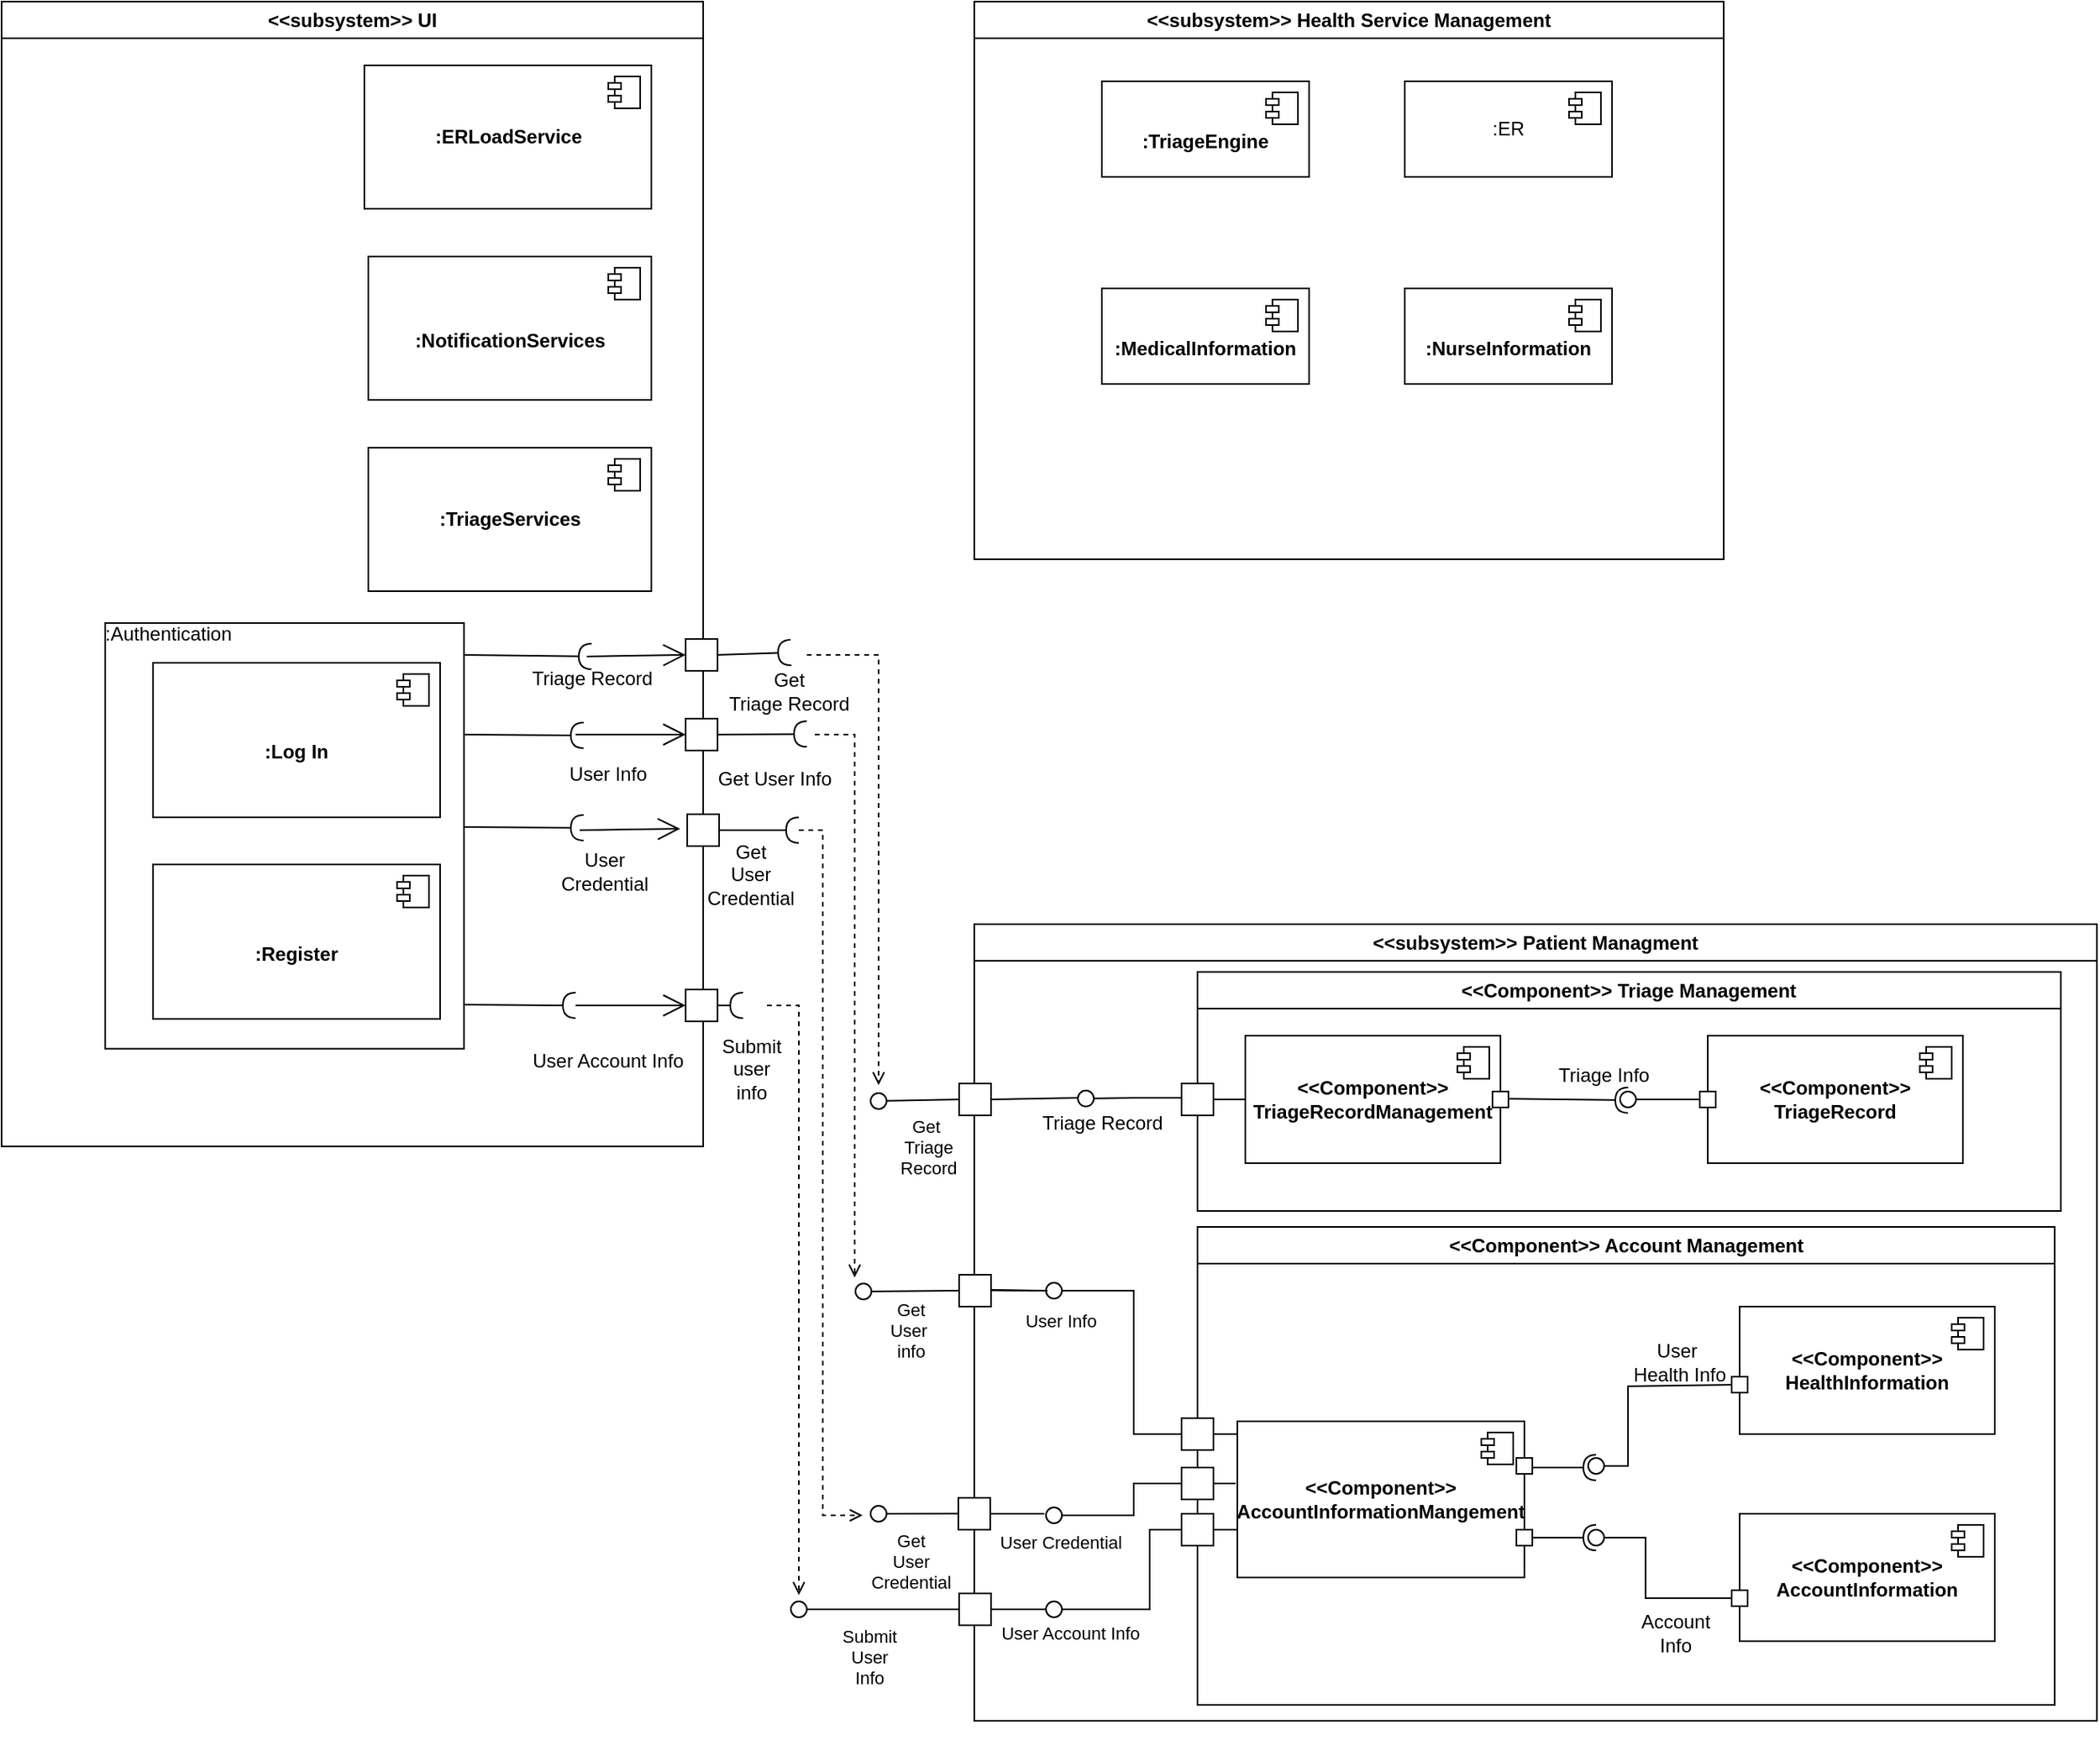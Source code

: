 <mxfile version="22.0.4" type="github">
  <diagram name="Page-1" id="Bvtf4x1M2FmmLPmgVMMP">
    <mxGraphModel dx="2458" dy="1711" grid="1" gridSize="10" guides="1" tooltips="1" connect="1" arrows="1" fold="1" page="1" pageScale="1" pageWidth="850" pageHeight="1100" math="0" shadow="0">
      <root>
        <mxCell id="0" />
        <mxCell id="1" parent="0" />
        <mxCell id="v3tMNhOT8312tWPAy4Qt-1" value="" style="endArrow=oval;html=1;rounded=0;endFill=0;endSize=10;edgeStyle=elbowEdgeStyle;exitX=-0.006;exitY=0.388;exitDx=0;exitDy=0;exitPerimeter=0;" parent="1" edge="1">
          <mxGeometry width="50" height="50" relative="1" as="geometry">
            <mxPoint x="434" y="740" as="sourcePoint" />
            <mxPoint x="320" y="760" as="targetPoint" />
            <Array as="points">
              <mxPoint x="370" y="750" />
            </Array>
          </mxGeometry>
        </mxCell>
        <mxCell id="v3tMNhOT8312tWPAy4Qt-2" value="User Credential" style="edgeLabel;html=1;align=center;verticalAlign=middle;resizable=0;points=[];" parent="v3tMNhOT8312tWPAy4Qt-1" vertex="1" connectable="0">
          <mxGeometry x="0.274" y="2" relative="1" as="geometry">
            <mxPoint x="-45" y="15" as="offset" />
          </mxGeometry>
        </mxCell>
        <mxCell id="542AWMEH_CubDqkKcl6f-2" value="&amp;lt;&amp;lt;subsystem&amp;gt;&amp;gt; UI" style="swimlane;whiteSpace=wrap;html=1;" parent="1" vertex="1">
          <mxGeometry x="-340" y="-190" width="440" height="718.5" as="geometry" />
        </mxCell>
        <mxCell id="542AWMEH_CubDqkKcl6f-46" value=":Authentication" style="verticalAlign=top;align=left;overflow=fill;fontSize=12;fontFamily=Helvetica;html=1;whiteSpace=wrap;" parent="542AWMEH_CubDqkKcl6f-2" vertex="1">
          <mxGeometry x="65" y="390" width="225" height="267.19" as="geometry" />
        </mxCell>
        <mxCell id="542AWMEH_CubDqkKcl6f-38" value="&lt;br&gt;&lt;b&gt;:NotificationServices&lt;br&gt;&lt;/b&gt;" style="html=1;dropTarget=0;whiteSpace=wrap;" parent="542AWMEH_CubDqkKcl6f-2" vertex="1">
          <mxGeometry x="230" y="160" width="177.5" height="90" as="geometry" />
        </mxCell>
        <mxCell id="542AWMEH_CubDqkKcl6f-39" value="" style="shape=module;jettyWidth=8;jettyHeight=4;" parent="542AWMEH_CubDqkKcl6f-38" vertex="1">
          <mxGeometry x="1" width="20" height="20" relative="1" as="geometry">
            <mxPoint x="-27" y="7" as="offset" />
          </mxGeometry>
        </mxCell>
        <mxCell id="542AWMEH_CubDqkKcl6f-40" value="&lt;br&gt;&lt;b&gt;:Register&lt;/b&gt;" style="html=1;dropTarget=0;whiteSpace=wrap;" parent="542AWMEH_CubDqkKcl6f-2" vertex="1">
          <mxGeometry x="95" y="541.54" width="180" height="96.92" as="geometry" />
        </mxCell>
        <mxCell id="542AWMEH_CubDqkKcl6f-41" value="" style="shape=module;jettyWidth=8;jettyHeight=4;" parent="542AWMEH_CubDqkKcl6f-40" vertex="1">
          <mxGeometry x="1" width="20" height="20" relative="1" as="geometry">
            <mxPoint x="-27" y="7" as="offset" />
          </mxGeometry>
        </mxCell>
        <mxCell id="542AWMEH_CubDqkKcl6f-44" value="&lt;br&gt;&lt;b&gt;:Log In&lt;/b&gt;" style="html=1;dropTarget=0;whiteSpace=wrap;" parent="542AWMEH_CubDqkKcl6f-2" vertex="1">
          <mxGeometry x="95" y="415" width="180" height="96.92" as="geometry" />
        </mxCell>
        <mxCell id="542AWMEH_CubDqkKcl6f-45" value="" style="shape=module;jettyWidth=8;jettyHeight=4;" parent="542AWMEH_CubDqkKcl6f-44" vertex="1">
          <mxGeometry x="1" width="20" height="20" relative="1" as="geometry">
            <mxPoint x="-27" y="7" as="offset" />
          </mxGeometry>
        </mxCell>
        <mxCell id="542AWMEH_CubDqkKcl6f-60" value="" style="ellipse;whiteSpace=wrap;html=1;align=center;aspect=fixed;fillColor=none;strokeColor=none;resizable=0;perimeter=centerPerimeter;rotatable=0;allowArrows=0;points=[];outlineConnect=1;" parent="542AWMEH_CubDqkKcl6f-2" vertex="1">
          <mxGeometry x="280" y="100" width="10" height="10" as="geometry" />
        </mxCell>
        <mxCell id="542AWMEH_CubDqkKcl6f-82" value="&lt;b&gt;:TriageServices&lt;br&gt;&lt;/b&gt;" style="html=1;dropTarget=0;whiteSpace=wrap;" parent="542AWMEH_CubDqkKcl6f-2" vertex="1">
          <mxGeometry x="230" y="280" width="177.5" height="90" as="geometry" />
        </mxCell>
        <mxCell id="542AWMEH_CubDqkKcl6f-83" value="" style="shape=module;jettyWidth=8;jettyHeight=4;" parent="542AWMEH_CubDqkKcl6f-82" vertex="1">
          <mxGeometry x="1" width="20" height="20" relative="1" as="geometry">
            <mxPoint x="-27" y="7" as="offset" />
          </mxGeometry>
        </mxCell>
        <mxCell id="542AWMEH_CubDqkKcl6f-84" value="&lt;b&gt;:ERLoadService&lt;/b&gt;" style="html=1;dropTarget=0;whiteSpace=wrap;" parent="542AWMEH_CubDqkKcl6f-2" vertex="1">
          <mxGeometry x="227.5" y="40" width="180" height="90" as="geometry" />
        </mxCell>
        <mxCell id="542AWMEH_CubDqkKcl6f-85" value="" style="shape=module;jettyWidth=8;jettyHeight=4;" parent="542AWMEH_CubDqkKcl6f-84" vertex="1">
          <mxGeometry x="1" width="20" height="20" relative="1" as="geometry">
            <mxPoint x="-27" y="7" as="offset" />
          </mxGeometry>
        </mxCell>
        <mxCell id="dVPr_QUaL5CJiFu6xjOv-3" value="User&amp;nbsp;&lt;br&gt;Credential&amp;nbsp;" style="text;html=1;strokeColor=none;fillColor=none;align=center;verticalAlign=middle;whiteSpace=wrap;rounded=0;" parent="542AWMEH_CubDqkKcl6f-2" vertex="1">
          <mxGeometry x="350" y="530" width="60" height="32" as="geometry" />
        </mxCell>
        <mxCell id="dVPr_QUaL5CJiFu6xjOv-2" value="" style="rounded=0;orthogonalLoop=1;jettySize=auto;html=1;endArrow=halfCircle;endFill=0;endSize=6;strokeWidth=1;sketch=0;fontSize=12;curved=1;exitX=1;exitY=0.25;exitDx=0;exitDy=0;" parent="542AWMEH_CubDqkKcl6f-2" edge="1">
          <mxGeometry relative="1" as="geometry">
            <mxPoint x="290" y="518" as="sourcePoint" />
            <mxPoint x="365" y="518.5" as="targetPoint" />
          </mxGeometry>
        </mxCell>
        <mxCell id="dVPr_QUaL5CJiFu6xjOv-4" value="User Account Info" style="text;html=1;align=center;verticalAlign=middle;resizable=0;points=[];autosize=1;strokeColor=none;fillColor=none;" parent="542AWMEH_CubDqkKcl6f-2" vertex="1">
          <mxGeometry x="320" y="650" width="120" height="30" as="geometry" />
        </mxCell>
        <mxCell id="dVPr_QUaL5CJiFu6xjOv-42" value="" style="endArrow=open;endFill=1;endSize=12;html=1;rounded=0;entryX=0;entryY=0.5;entryDx=0;entryDy=0;" parent="542AWMEH_CubDqkKcl6f-2" target="dVPr_QUaL5CJiFu6xjOv-47" edge="1">
          <mxGeometry width="160" relative="1" as="geometry">
            <mxPoint x="360" y="630" as="sourcePoint" />
            <mxPoint x="420" y="688" as="targetPoint" />
          </mxGeometry>
        </mxCell>
        <mxCell id="dVPr_QUaL5CJiFu6xjOv-44" value="" style="rounded=0;orthogonalLoop=1;jettySize=auto;html=1;endArrow=halfCircle;endFill=0;endSize=6;strokeWidth=1;sketch=0;fontSize=12;curved=1;exitX=1;exitY=0.5;exitDx=0;exitDy=0;exitPerimeter=0;" parent="542AWMEH_CubDqkKcl6f-2" source="dVPr_QUaL5CJiFu6xjOv-47" edge="1">
          <mxGeometry relative="1" as="geometry">
            <mxPoint x="445" y="630" as="sourcePoint" />
            <mxPoint x="465" y="630" as="targetPoint" />
          </mxGeometry>
        </mxCell>
        <mxCell id="dVPr_QUaL5CJiFu6xjOv-47" value="" style="rounded=0;whiteSpace=wrap;html=1;" parent="542AWMEH_CubDqkKcl6f-2" vertex="1">
          <mxGeometry x="429" y="620" width="20" height="20" as="geometry" />
        </mxCell>
        <mxCell id="dVPr_QUaL5CJiFu6xjOv-43" value="" style="rounded=0;orthogonalLoop=1;jettySize=auto;html=1;endArrow=halfCircle;endFill=0;endSize=6;strokeWidth=1;sketch=0;fontSize=12;curved=1;" parent="542AWMEH_CubDqkKcl6f-2" edge="1">
          <mxGeometry relative="1" as="geometry">
            <mxPoint x="290" y="629.5" as="sourcePoint" />
            <mxPoint x="360" y="630" as="targetPoint" />
          </mxGeometry>
        </mxCell>
        <mxCell id="jIfjesmcACLpfZrkG9XF-13" value="" style="ellipse;whiteSpace=wrap;html=1;align=center;aspect=fixed;fillColor=none;strokeColor=none;resizable=0;perimeter=centerPerimeter;rotatable=0;allowArrows=0;points=[];outlineConnect=1;" parent="542AWMEH_CubDqkKcl6f-2" vertex="1">
          <mxGeometry x="490" y="420" width="10" height="10" as="geometry" />
        </mxCell>
        <mxCell id="jIfjesmcACLpfZrkG9XF-9" value="" style="rounded=0;orthogonalLoop=1;jettySize=auto;html=1;endArrow=halfCircle;endFill=0;endSize=6;strokeWidth=1;sketch=0;fontSize=12;curved=1;exitX=1;exitY=0.075;exitDx=0;exitDy=0;exitPerimeter=0;entryX=0.5;entryY=0.033;entryDx=0;entryDy=0;entryPerimeter=0;" parent="542AWMEH_CubDqkKcl6f-2" edge="1" target="jIfjesmcACLpfZrkG9XF-15" source="542AWMEH_CubDqkKcl6f-46">
          <mxGeometry relative="1" as="geometry">
            <mxPoint x="295" y="406.5" as="sourcePoint" />
            <mxPoint x="370" y="407" as="targetPoint" />
          </mxGeometry>
        </mxCell>
        <mxCell id="jIfjesmcACLpfZrkG9XF-12" value="" style="rounded=0;orthogonalLoop=1;jettySize=auto;html=1;endArrow=halfCircle;endFill=0;endSize=6;strokeWidth=1;sketch=0;fontSize=12;curved=1;exitX=1;exitY=0.5;exitDx=0;exitDy=0;" parent="542AWMEH_CubDqkKcl6f-2" source="jIfjesmcACLpfZrkG9XF-11" edge="1">
          <mxGeometry relative="1" as="geometry">
            <mxPoint x="770" y="481.5" as="sourcePoint" />
            <mxPoint x="495" y="408.5" as="targetPoint" />
          </mxGeometry>
        </mxCell>
        <mxCell id="jIfjesmcACLpfZrkG9XF-10" value="" style="endArrow=open;endFill=1;endSize=12;html=1;rounded=0;entryX=0;entryY=0.5;entryDx=0;entryDy=0;exitX=0.47;exitY=0.033;exitDx=0;exitDy=0;exitPerimeter=0;" parent="542AWMEH_CubDqkKcl6f-2" target="jIfjesmcACLpfZrkG9XF-11" edge="1" source="jIfjesmcACLpfZrkG9XF-15">
          <mxGeometry width="160" relative="1" as="geometry">
            <mxPoint x="370" y="406.5" as="sourcePoint" />
            <mxPoint x="460" y="466.5" as="targetPoint" />
          </mxGeometry>
        </mxCell>
        <mxCell id="jIfjesmcACLpfZrkG9XF-15" value="Triage Record" style="text;html=1;align=center;verticalAlign=middle;resizable=0;points=[];autosize=1;strokeColor=none;fillColor=none;" parent="542AWMEH_CubDqkKcl6f-2" vertex="1">
          <mxGeometry x="320" y="410" width="100" height="30" as="geometry" />
        </mxCell>
        <mxCell id="jIfjesmcACLpfZrkG9XF-30" value="" style="rounded=0;orthogonalLoop=1;jettySize=auto;html=1;endArrow=halfCircle;endFill=0;endSize=6;strokeWidth=1;sketch=0;fontSize=12;curved=1;exitX=1;exitY=0.25;exitDx=0;exitDy=0;" parent="542AWMEH_CubDqkKcl6f-2" edge="1">
          <mxGeometry relative="1" as="geometry">
            <mxPoint x="290" y="460" as="sourcePoint" />
            <mxPoint x="365" y="460.5" as="targetPoint" />
          </mxGeometry>
        </mxCell>
        <mxCell id="jIfjesmcACLpfZrkG9XF-33" value="" style="endArrow=open;endFill=1;endSize=12;html=1;rounded=0;entryX=0;entryY=0.5;entryDx=0;entryDy=0;" parent="542AWMEH_CubDqkKcl6f-2" target="jIfjesmcACLpfZrkG9XF-29" edge="1">
          <mxGeometry width="160" relative="1" as="geometry">
            <mxPoint x="360" y="460" as="sourcePoint" />
            <mxPoint x="400" y="460" as="targetPoint" />
          </mxGeometry>
        </mxCell>
        <mxCell id="jIfjesmcACLpfZrkG9XF-34" value="User Info" style="text;html=1;align=center;verticalAlign=middle;resizable=0;points=[];autosize=1;strokeColor=none;fillColor=none;" parent="542AWMEH_CubDqkKcl6f-2" vertex="1">
          <mxGeometry x="345" y="470" width="70" height="30" as="geometry" />
        </mxCell>
        <mxCell id="dVPr_QUaL5CJiFu6xjOv-1" value="" style="endArrow=open;endFill=1;endSize=12;html=1;rounded=0;entryX=-0.221;entryY=0.455;entryDx=0;entryDy=0;entryPerimeter=0;" parent="542AWMEH_CubDqkKcl6f-2" target="dVPr_QUaL5CJiFu6xjOv-37" edge="1">
          <mxGeometry width="160" relative="1" as="geometry">
            <mxPoint x="362.5" y="520" as="sourcePoint" />
            <mxPoint x="410" y="520" as="targetPoint" />
          </mxGeometry>
        </mxCell>
        <mxCell id="jIfjesmcACLpfZrkG9XF-11" value="" style="rounded=0;whiteSpace=wrap;html=1;" parent="542AWMEH_CubDqkKcl6f-2" vertex="1">
          <mxGeometry x="429" y="400" width="20" height="20" as="geometry" />
        </mxCell>
        <mxCell id="jIfjesmcACLpfZrkG9XF-29" value="" style="rounded=0;whiteSpace=wrap;html=1;" parent="542AWMEH_CubDqkKcl6f-2" vertex="1">
          <mxGeometry x="429" y="450" width="20" height="20" as="geometry" />
        </mxCell>
        <mxCell id="542AWMEH_CubDqkKcl6f-1" value="&amp;lt;&amp;lt;subsystem&amp;gt;&amp;gt; Health Service Management" style="swimlane;whiteSpace=wrap;html=1;" parent="1" vertex="1">
          <mxGeometry x="270" y="-190" width="470" height="350" as="geometry" />
        </mxCell>
        <mxCell id="542AWMEH_CubDqkKcl6f-69" value="&lt;br&gt;&lt;b&gt;:TriageEngine&lt;br&gt;&lt;/b&gt;" style="html=1;dropTarget=0;whiteSpace=wrap;" parent="542AWMEH_CubDqkKcl6f-1" vertex="1">
          <mxGeometry x="80" y="50" width="130" height="60" as="geometry" />
        </mxCell>
        <mxCell id="542AWMEH_CubDqkKcl6f-70" value="" style="shape=module;jettyWidth=8;jettyHeight=4;" parent="542AWMEH_CubDqkKcl6f-69" vertex="1">
          <mxGeometry x="1" width="20" height="20" relative="1" as="geometry">
            <mxPoint x="-27" y="7" as="offset" />
          </mxGeometry>
        </mxCell>
        <mxCell id="542AWMEH_CubDqkKcl6f-74" value=":ER" style="html=1;dropTarget=0;whiteSpace=wrap;" parent="542AWMEH_CubDqkKcl6f-1" vertex="1">
          <mxGeometry x="270" y="50" width="130" height="60" as="geometry" />
        </mxCell>
        <mxCell id="542AWMEH_CubDqkKcl6f-75" value="" style="shape=module;jettyWidth=8;jettyHeight=4;" parent="542AWMEH_CubDqkKcl6f-74" vertex="1">
          <mxGeometry x="1" width="20" height="20" relative="1" as="geometry">
            <mxPoint x="-27" y="7" as="offset" />
          </mxGeometry>
        </mxCell>
        <mxCell id="542AWMEH_CubDqkKcl6f-76" value="&lt;br&gt;&lt;b&gt;:NurseInformation&lt;/b&gt;" style="html=1;dropTarget=0;whiteSpace=wrap;" parent="542AWMEH_CubDqkKcl6f-1" vertex="1">
          <mxGeometry x="270" y="180" width="130" height="60" as="geometry" />
        </mxCell>
        <mxCell id="542AWMEH_CubDqkKcl6f-77" value="" style="shape=module;jettyWidth=8;jettyHeight=4;" parent="542AWMEH_CubDqkKcl6f-76" vertex="1">
          <mxGeometry x="1" width="20" height="20" relative="1" as="geometry">
            <mxPoint x="-27" y="7" as="offset" />
          </mxGeometry>
        </mxCell>
        <mxCell id="542AWMEH_CubDqkKcl6f-80" value="&lt;br&gt;&lt;b&gt;:MedicalInformation&lt;/b&gt;" style="html=1;dropTarget=0;whiteSpace=wrap;" parent="542AWMEH_CubDqkKcl6f-1" vertex="1">
          <mxGeometry x="80" y="180" width="130" height="60" as="geometry" />
        </mxCell>
        <mxCell id="542AWMEH_CubDqkKcl6f-81" value="" style="shape=module;jettyWidth=8;jettyHeight=4;" parent="542AWMEH_CubDqkKcl6f-80" vertex="1">
          <mxGeometry x="1" width="20" height="20" relative="1" as="geometry">
            <mxPoint x="-27" y="7" as="offset" />
          </mxGeometry>
        </mxCell>
        <mxCell id="542AWMEH_CubDqkKcl6f-7" value="" style="ellipse;whiteSpace=wrap;html=1;align=center;aspect=fixed;fillColor=none;strokeColor=none;resizable=0;perimeter=centerPerimeter;rotatable=0;allowArrows=0;points=[];outlineConnect=1;" parent="1" vertex="1">
          <mxGeometry x="130" y="110" width="10" height="10" as="geometry" />
        </mxCell>
        <mxCell id="542AWMEH_CubDqkKcl6f-53" value="" style="ellipse;whiteSpace=wrap;html=1;align=center;aspect=fixed;fillColor=none;strokeColor=none;resizable=0;perimeter=centerPerimeter;rotatable=0;allowArrows=0;points=[];outlineConnect=1;" parent="1" vertex="1">
          <mxGeometry x="130" y="-40" width="10" height="10" as="geometry" />
        </mxCell>
        <mxCell id="542AWMEH_CubDqkKcl6f-57" value="" style="ellipse;whiteSpace=wrap;html=1;align=center;aspect=fixed;fillColor=none;strokeColor=none;resizable=0;perimeter=centerPerimeter;rotatable=0;allowArrows=0;points=[];outlineConnect=1;" parent="1" vertex="1">
          <mxGeometry x="-100" y="285" width="10" height="10" as="geometry" />
        </mxCell>
        <mxCell id="dVPr_QUaL5CJiFu6xjOv-5" value="&amp;lt;&amp;lt;subsystem&amp;gt;&amp;gt; Patient Managment" style="swimlane;whiteSpace=wrap;html=1;" parent="1" vertex="1">
          <mxGeometry x="270" y="389" width="704.08" height="500" as="geometry" />
        </mxCell>
        <mxCell id="dVPr_QUaL5CJiFu6xjOv-30" value="" style="endArrow=none;html=1;rounded=0;exitX=1;exitY=0.5;exitDx=0;exitDy=0;" parent="dVPr_QUaL5CJiFu6xjOv-5" edge="1">
          <mxGeometry width="50" height="50" relative="1" as="geometry">
            <mxPoint x="5.5" y="430" as="sourcePoint" />
            <mxPoint x="45" y="430" as="targetPoint" />
          </mxGeometry>
        </mxCell>
        <mxCell id="v3tMNhOT8312tWPAy4Qt-32" value="" style="endArrow=none;html=1;rounded=0;" parent="dVPr_QUaL5CJiFu6xjOv-5" edge="1">
          <mxGeometry width="50" height="50" relative="1" as="geometry">
            <mxPoint x="6.5" y="229.75" as="sourcePoint" />
            <mxPoint x="46" y="230" as="targetPoint" />
          </mxGeometry>
        </mxCell>
        <mxCell id="jIfjesmcACLpfZrkG9XF-35" value="" style="endArrow=none;html=1;rounded=0;" parent="dVPr_QUaL5CJiFu6xjOv-5" edge="1">
          <mxGeometry width="50" height="50" relative="1" as="geometry">
            <mxPoint x="9.5" y="229.5" as="sourcePoint" />
            <mxPoint x="39" y="230" as="targetPoint" />
          </mxGeometry>
        </mxCell>
        <mxCell id="dVPr_QUaL5CJiFu6xjOv-6" value="" style="endArrow=none;html=1;rounded=0;exitX=1;exitY=0.5;exitDx=0;exitDy=0;" parent="dVPr_QUaL5CJiFu6xjOv-5" source="dVPr_QUaL5CJiFu6xjOv-21" edge="1">
          <mxGeometry width="50" height="50" relative="1" as="geometry">
            <mxPoint x="14" y="369.5" as="sourcePoint" />
            <mxPoint x="44" y="370" as="targetPoint" />
          </mxGeometry>
        </mxCell>
        <mxCell id="dVPr_QUaL5CJiFu6xjOv-17" value="" style="ellipse;whiteSpace=wrap;html=1;align=center;aspect=fixed;fillColor=none;strokeColor=none;resizable=0;perimeter=centerPerimeter;rotatable=0;allowArrows=0;points=[];outlineConnect=1;" parent="dVPr_QUaL5CJiFu6xjOv-5" vertex="1">
          <mxGeometry x="-69.5" y="420" width="10" height="10" as="geometry" />
        </mxCell>
        <mxCell id="dVPr_QUaL5CJiFu6xjOv-18" value="" style="ellipse;whiteSpace=wrap;html=1;align=center;aspect=fixed;fillColor=none;strokeColor=none;resizable=0;perimeter=centerPerimeter;rotatable=0;allowArrows=0;points=[];outlineConnect=1;" parent="dVPr_QUaL5CJiFu6xjOv-5" vertex="1">
          <mxGeometry x="-69.5" y="400" width="10" height="10" as="geometry" />
        </mxCell>
        <mxCell id="dVPr_QUaL5CJiFu6xjOv-19" value="" style="endArrow=oval;html=1;rounded=0;endFill=0;endSize=10;" parent="dVPr_QUaL5CJiFu6xjOv-5" edge="1">
          <mxGeometry width="50" height="50" relative="1" as="geometry">
            <mxPoint y="369.84" as="sourcePoint" />
            <mxPoint x="-60" y="370" as="targetPoint" />
          </mxGeometry>
        </mxCell>
        <mxCell id="dVPr_QUaL5CJiFu6xjOv-20" value="Get &lt;br&gt;User&lt;br&gt;Credential" style="edgeLabel;html=1;align=center;verticalAlign=middle;resizable=0;points=[];" parent="dVPr_QUaL5CJiFu6xjOv-19" vertex="1" connectable="0">
          <mxGeometry x="0.076" relative="1" as="geometry">
            <mxPoint x="-8" y="30" as="offset" />
          </mxGeometry>
        </mxCell>
        <mxCell id="dVPr_QUaL5CJiFu6xjOv-21" value="" style="rounded=0;whiteSpace=wrap;html=1;" parent="dVPr_QUaL5CJiFu6xjOv-5" vertex="1">
          <mxGeometry x="-10" y="360" width="20" height="20" as="geometry" />
        </mxCell>
        <mxCell id="dVPr_QUaL5CJiFu6xjOv-27" value="" style="rounded=0;whiteSpace=wrap;html=1;" parent="dVPr_QUaL5CJiFu6xjOv-5" vertex="1">
          <mxGeometry x="-9.5" y="420" width="20" height="20" as="geometry" />
        </mxCell>
        <mxCell id="dVPr_QUaL5CJiFu6xjOv-28" value="" style="endArrow=oval;html=1;rounded=0;endFill=0;endSize=10;edgeStyle=elbowEdgeStyle;exitX=0;exitY=0.875;exitDx=0;exitDy=0;exitPerimeter=0;" parent="dVPr_QUaL5CJiFu6xjOv-5" edge="1">
          <mxGeometry width="50" height="50" relative="1" as="geometry">
            <mxPoint x="185" y="380" as="sourcePoint" />
            <mxPoint x="50" y="430" as="targetPoint" />
            <Array as="points">
              <mxPoint x="110" y="400" />
            </Array>
          </mxGeometry>
        </mxCell>
        <mxCell id="dVPr_QUaL5CJiFu6xjOv-29" value="User Account Info" style="edgeLabel;html=1;align=center;verticalAlign=middle;resizable=0;points=[];" parent="dVPr_QUaL5CJiFu6xjOv-28" vertex="1" connectable="0">
          <mxGeometry x="0.274" y="2" relative="1" as="geometry">
            <mxPoint x="-52" y="22" as="offset" />
          </mxGeometry>
        </mxCell>
        <mxCell id="dVPr_QUaL5CJiFu6xjOv-31" value="" style="endArrow=oval;html=1;rounded=0;endFill=0;endSize=10;exitX=0;exitY=0.5;exitDx=0;exitDy=0;" parent="dVPr_QUaL5CJiFu6xjOv-5" source="dVPr_QUaL5CJiFu6xjOv-27" edge="1">
          <mxGeometry width="50" height="50" relative="1" as="geometry">
            <mxPoint x="-59.5" y="430" as="sourcePoint" />
            <mxPoint x="-110" y="430" as="targetPoint" />
          </mxGeometry>
        </mxCell>
        <mxCell id="dVPr_QUaL5CJiFu6xjOv-32" value="Submit&lt;br&gt;User&lt;br&gt;Info" style="edgeLabel;html=1;align=center;verticalAlign=middle;resizable=0;points=[];" parent="dVPr_QUaL5CJiFu6xjOv-31" vertex="1" connectable="0">
          <mxGeometry x="0.076" relative="1" as="geometry">
            <mxPoint x="-3" y="30" as="offset" />
          </mxGeometry>
        </mxCell>
        <mxCell id="jIfjesmcACLpfZrkG9XF-17" value="" style="endArrow=none;html=1;rounded=0;exitX=1;exitY=0.5;exitDx=0;exitDy=0;entryX=0;entryY=0.5;entryDx=0;entryDy=0;" parent="dVPr_QUaL5CJiFu6xjOv-5" source="L1gxfAPQfVU7WQuBnc3x-1" target="FovIBO4_GI0JwuMor_W--2" edge="1">
          <mxGeometry width="50" height="50" relative="1" as="geometry">
            <mxPoint x="40" y="99.5" as="sourcePoint" />
            <mxPoint x="80" y="100" as="targetPoint" />
          </mxGeometry>
        </mxCell>
        <mxCell id="jIfjesmcACLpfZrkG9XF-21" value="" style="rounded=0;whiteSpace=wrap;html=1;" parent="dVPr_QUaL5CJiFu6xjOv-5" vertex="1">
          <mxGeometry x="-9.5" y="100" width="20" height="20" as="geometry" />
        </mxCell>
        <mxCell id="jIfjesmcACLpfZrkG9XF-36" value="" style="endArrow=oval;html=1;rounded=0;endFill=0;endSize=10;" parent="dVPr_QUaL5CJiFu6xjOv-5" edge="1">
          <mxGeometry width="50" height="50" relative="1" as="geometry">
            <mxPoint x="0.5" y="229.84" as="sourcePoint" />
            <mxPoint x="-69.5" y="230.5" as="targetPoint" />
          </mxGeometry>
        </mxCell>
        <mxCell id="jIfjesmcACLpfZrkG9XF-37" value="Get&lt;br&gt;User&amp;nbsp;&lt;br&gt;info" style="edgeLabel;html=1;align=center;verticalAlign=middle;resizable=0;points=[];" parent="jIfjesmcACLpfZrkG9XF-36" vertex="1" connectable="0">
          <mxGeometry x="0.076" relative="1" as="geometry">
            <mxPoint x="-3" y="25" as="offset" />
          </mxGeometry>
        </mxCell>
        <mxCell id="jIfjesmcACLpfZrkG9XF-38" value="" style="rounded=0;whiteSpace=wrap;html=1;" parent="dVPr_QUaL5CJiFu6xjOv-5" vertex="1">
          <mxGeometry x="-9.5" y="220" width="20" height="20" as="geometry" />
        </mxCell>
        <mxCell id="jIfjesmcACLpfZrkG9XF-39" value="" style="endArrow=oval;html=1;rounded=0;endFill=0;endSize=10;edgeStyle=elbowEdgeStyle;exitX=0;exitY=0.25;exitDx=0;exitDy=0;" parent="dVPr_QUaL5CJiFu6xjOv-5" edge="1">
          <mxGeometry width="50" height="50" relative="1" as="geometry">
            <mxPoint x="175" y="320" as="sourcePoint" />
            <mxPoint x="50" y="230" as="targetPoint" />
            <Array as="points">
              <mxPoint x="100" y="320" />
            </Array>
          </mxGeometry>
        </mxCell>
        <mxCell id="jIfjesmcACLpfZrkG9XF-40" value="User Info" style="edgeLabel;html=1;align=center;verticalAlign=middle;resizable=0;points=[];" parent="jIfjesmcACLpfZrkG9XF-39" vertex="1" connectable="0">
          <mxGeometry x="0.274" y="2" relative="1" as="geometry">
            <mxPoint x="-44" y="-9" as="offset" />
          </mxGeometry>
        </mxCell>
        <mxCell id="FovIBO4_GI0JwuMor_W--4" value="&amp;lt;&amp;lt;Component&amp;gt;&amp;gt;&amp;nbsp;Triage Management" style="swimlane;whiteSpace=wrap;html=1;" parent="dVPr_QUaL5CJiFu6xjOv-5" vertex="1">
          <mxGeometry x="140" y="30" width="541.43" height="150" as="geometry">
            <mxRectangle x="140" y="30" width="150" height="40" as="alternateBounds" />
          </mxGeometry>
        </mxCell>
        <mxCell id="FovIBO4_GI0JwuMor_W--30" value="" style="rounded=0;orthogonalLoop=1;jettySize=auto;html=1;endArrow=halfCircle;endFill=0;endSize=6;strokeWidth=1;sketch=0;exitX=1;exitY=0.5;exitDx=0;exitDy=0;" parent="FovIBO4_GI0JwuMor_W--4" edge="1">
          <mxGeometry relative="1" as="geometry">
            <mxPoint x="190" y="79.5" as="sourcePoint" />
            <mxPoint x="270" y="80.5" as="targetPoint" />
          </mxGeometry>
        </mxCell>
        <mxCell id="FovIBO4_GI0JwuMor_W--31" value="" style="rounded=0;orthogonalLoop=1;jettySize=auto;html=1;endArrow=oval;endFill=0;sketch=0;sourcePerimeterSpacing=0;targetPerimeterSpacing=0;endSize=10;exitX=0;exitY=0.5;exitDx=0;exitDy=0;entryX=0.75;entryY=1;entryDx=0;entryDy=0;" parent="FovIBO4_GI0JwuMor_W--4" source="dVPr_QUaL5CJiFu6xjOv-11" target="FovIBO4_GI0JwuMor_W--33" edge="1">
          <mxGeometry relative="1" as="geometry">
            <mxPoint x="300" y="91" as="sourcePoint" />
            <mxPoint x="270" y="81" as="targetPoint" />
          </mxGeometry>
        </mxCell>
        <mxCell id="FovIBO4_GI0JwuMor_W--2" value="&lt;b&gt;&amp;lt;&amp;lt;Component&amp;gt;&amp;gt;&lt;br&gt;&lt;/b&gt;&lt;b&gt;TriageRecordManagement&lt;/b&gt;" style="html=1;dropTarget=0;whiteSpace=wrap;" parent="FovIBO4_GI0JwuMor_W--4" vertex="1">
          <mxGeometry x="30" y="40" width="160" height="80" as="geometry" />
        </mxCell>
        <mxCell id="FovIBO4_GI0JwuMor_W--3" value="" style="shape=module;jettyWidth=8;jettyHeight=4;" parent="FovIBO4_GI0JwuMor_W--2" vertex="1">
          <mxGeometry x="1" width="20" height="20" relative="1" as="geometry">
            <mxPoint x="-27" y="7" as="offset" />
          </mxGeometry>
        </mxCell>
        <mxCell id="dVPr_QUaL5CJiFu6xjOv-11" value="&lt;b&gt;&amp;lt;&amp;lt;Component&amp;gt;&amp;gt;&lt;br&gt;&lt;/b&gt;&lt;b&gt;TriageRecord&lt;/b&gt;" style="html=1;dropTarget=0;whiteSpace=wrap;" parent="FovIBO4_GI0JwuMor_W--4" vertex="1">
          <mxGeometry x="320" y="40" width="160" height="80" as="geometry" />
        </mxCell>
        <mxCell id="dVPr_QUaL5CJiFu6xjOv-12" value="" style="shape=module;jettyWidth=8;jettyHeight=4;" parent="dVPr_QUaL5CJiFu6xjOv-11" vertex="1">
          <mxGeometry x="1" width="20" height="20" relative="1" as="geometry">
            <mxPoint x="-27" y="7" as="offset" />
          </mxGeometry>
        </mxCell>
        <mxCell id="FovIBO4_GI0JwuMor_W--33" value="Triage Info" style="text;html=1;strokeColor=none;fillColor=none;align=center;verticalAlign=middle;whiteSpace=wrap;rounded=0;" parent="FovIBO4_GI0JwuMor_W--4" vertex="1">
          <mxGeometry x="225" y="50" width="60" height="30" as="geometry" />
        </mxCell>
        <mxCell id="v3tMNhOT8312tWPAy4Qt-21" value="" style="rounded=0;whiteSpace=wrap;html=1;" parent="FovIBO4_GI0JwuMor_W--4" vertex="1">
          <mxGeometry x="315" y="75" width="10" height="10" as="geometry" />
        </mxCell>
        <mxCell id="v3tMNhOT8312tWPAy4Qt-30" value="" style="rounded=0;whiteSpace=wrap;html=1;" parent="FovIBO4_GI0JwuMor_W--4" vertex="1">
          <mxGeometry x="185" y="75" width="10" height="10" as="geometry" />
        </mxCell>
        <mxCell id="FovIBO4_GI0JwuMor_W--7" value="&amp;lt;&amp;lt;Component&amp;gt;&amp;gt; Account Management" style="swimlane;whiteSpace=wrap;html=1;" parent="dVPr_QUaL5CJiFu6xjOv-5" vertex="1">
          <mxGeometry x="140" y="190" width="537.59" height="300" as="geometry" />
        </mxCell>
        <mxCell id="dVPr_QUaL5CJiFu6xjOv-7" value="&lt;b&gt;&amp;lt;&amp;lt;Component&amp;gt;&amp;gt;&lt;br&gt;HealthInformation&lt;/b&gt;" style="html=1;dropTarget=0;whiteSpace=wrap;" parent="FovIBO4_GI0JwuMor_W--7" vertex="1">
          <mxGeometry x="340" y="50" width="160" height="80" as="geometry" />
        </mxCell>
        <mxCell id="dVPr_QUaL5CJiFu6xjOv-8" value="" style="shape=module;jettyWidth=8;jettyHeight=4;" parent="dVPr_QUaL5CJiFu6xjOv-7" vertex="1">
          <mxGeometry x="1" width="20" height="20" relative="1" as="geometry">
            <mxPoint x="-27" y="7" as="offset" />
          </mxGeometry>
        </mxCell>
        <mxCell id="FovIBO4_GI0JwuMor_W--10" value="&lt;b&gt;&amp;lt;&amp;lt;Component&amp;gt;&amp;gt;&lt;br&gt;AccountInformationMangement&lt;/b&gt;" style="html=1;dropTarget=0;whiteSpace=wrap;" parent="FovIBO4_GI0JwuMor_W--7" vertex="1">
          <mxGeometry x="25" y="122" width="180" height="98" as="geometry" />
        </mxCell>
        <mxCell id="FovIBO4_GI0JwuMor_W--11" value="" style="shape=module;jettyWidth=8;jettyHeight=4;" parent="FovIBO4_GI0JwuMor_W--10" vertex="1">
          <mxGeometry x="1" width="20" height="20" relative="1" as="geometry">
            <mxPoint x="-27" y="7" as="offset" />
          </mxGeometry>
        </mxCell>
        <mxCell id="FovIBO4_GI0JwuMor_W--20" value="" style="ellipse;whiteSpace=wrap;html=1;align=center;aspect=fixed;fillColor=none;strokeColor=none;resizable=0;perimeter=centerPerimeter;rotatable=0;allowArrows=0;points=[];outlineConnect=1;" parent="FovIBO4_GI0JwuMor_W--7" vertex="1">
          <mxGeometry x="240" y="180" width="10" height="10" as="geometry" />
        </mxCell>
        <mxCell id="FovIBO4_GI0JwuMor_W--21" value="Account Info" style="text;html=1;strokeColor=none;fillColor=none;align=center;verticalAlign=middle;whiteSpace=wrap;rounded=0;" parent="FovIBO4_GI0JwuMor_W--7" vertex="1">
          <mxGeometry x="270" y="240" width="60" height="30" as="geometry" />
        </mxCell>
        <mxCell id="dVPr_QUaL5CJiFu6xjOv-9" value="&lt;b&gt;&amp;lt;&amp;lt;Component&amp;gt;&amp;gt;&lt;br&gt;AccountInformation&lt;/b&gt;" style="html=1;dropTarget=0;whiteSpace=wrap;" parent="FovIBO4_GI0JwuMor_W--7" vertex="1">
          <mxGeometry x="340" y="180" width="160" height="80" as="geometry" />
        </mxCell>
        <mxCell id="dVPr_QUaL5CJiFu6xjOv-10" value="" style="shape=module;jettyWidth=8;jettyHeight=4;" parent="dVPr_QUaL5CJiFu6xjOv-9" vertex="1">
          <mxGeometry x="1" width="20" height="20" relative="1" as="geometry">
            <mxPoint x="-27" y="7" as="offset" />
          </mxGeometry>
        </mxCell>
        <mxCell id="FovIBO4_GI0JwuMor_W--27" value="" style="rounded=0;orthogonalLoop=1;jettySize=auto;html=1;endArrow=oval;endFill=0;sketch=0;sourcePerimeterSpacing=0;targetPerimeterSpacing=0;endSize=10;exitX=-0.006;exitY=0.613;exitDx=0;exitDy=0;exitPerimeter=0;" parent="FovIBO4_GI0JwuMor_W--7" source="dVPr_QUaL5CJiFu6xjOv-7" edge="1">
          <mxGeometry relative="1" as="geometry">
            <mxPoint x="290" y="100" as="sourcePoint" />
            <mxPoint x="250" y="150" as="targetPoint" />
            <Array as="points">
              <mxPoint x="270" y="100" />
              <mxPoint x="270" y="150" />
            </Array>
          </mxGeometry>
        </mxCell>
        <mxCell id="FovIBO4_GI0JwuMor_W--29" value="User&amp;nbsp;&lt;br&gt;Health Info" style="text;html=1;strokeColor=none;fillColor=none;align=center;verticalAlign=middle;whiteSpace=wrap;rounded=0;" parent="FovIBO4_GI0JwuMor_W--7" vertex="1">
          <mxGeometry x="270" y="70" width="65" height="30" as="geometry" />
        </mxCell>
        <mxCell id="L1gxfAPQfVU7WQuBnc3x-5" value="" style="rounded=0;whiteSpace=wrap;html=1;" parent="FovIBO4_GI0JwuMor_W--7" vertex="1">
          <mxGeometry x="-10" y="180" width="20" height="20" as="geometry" />
        </mxCell>
        <mxCell id="v3tMNhOT8312tWPAy4Qt-4" value="" style="rounded=0;whiteSpace=wrap;html=1;" parent="FovIBO4_GI0JwuMor_W--7" vertex="1">
          <mxGeometry x="200" y="190" width="10" height="10" as="geometry" />
        </mxCell>
        <mxCell id="v3tMNhOT8312tWPAy4Qt-18" value="" style="rounded=0;whiteSpace=wrap;html=1;" parent="FovIBO4_GI0JwuMor_W--7" vertex="1">
          <mxGeometry x="335" y="228" width="10" height="10" as="geometry" />
        </mxCell>
        <mxCell id="v3tMNhOT8312tWPAy4Qt-19" value="" style="rounded=0;whiteSpace=wrap;html=1;" parent="FovIBO4_GI0JwuMor_W--7" vertex="1">
          <mxGeometry x="200" y="145" width="10" height="10" as="geometry" />
        </mxCell>
        <mxCell id="v3tMNhOT8312tWPAy4Qt-20" value="" style="rounded=0;whiteSpace=wrap;html=1;" parent="FovIBO4_GI0JwuMor_W--7" vertex="1">
          <mxGeometry x="335" y="94" width="10" height="10" as="geometry" />
        </mxCell>
        <mxCell id="FovIBO4_GI0JwuMor_W--19" value="" style="rounded=0;orthogonalLoop=1;jettySize=auto;html=1;endArrow=oval;endFill=0;sketch=0;sourcePerimeterSpacing=0;targetPerimeterSpacing=0;endSize=10;edgeStyle=orthogonalEdgeStyle;" parent="dVPr_QUaL5CJiFu6xjOv-5" source="v3tMNhOT8312tWPAy4Qt-18" edge="1">
          <mxGeometry relative="1" as="geometry">
            <mxPoint x="470" y="423" as="sourcePoint" />
            <mxPoint x="390" y="385" as="targetPoint" />
            <Array as="points">
              <mxPoint x="421" y="423" />
              <mxPoint x="421" y="385" />
            </Array>
          </mxGeometry>
        </mxCell>
        <mxCell id="L1gxfAPQfVU7WQuBnc3x-2" value="" style="endArrow=none;html=1;rounded=0;exitX=1;exitY=0.5;exitDx=0;exitDy=0;entryX=0.35;entryY=-0.033;entryDx=0;entryDy=0;entryPerimeter=0;" parent="dVPr_QUaL5CJiFu6xjOv-5" source="jIfjesmcACLpfZrkG9XF-21" target="L1gxfAPQfVU7WQuBnc3x-14" edge="1">
          <mxGeometry width="50" height="50" relative="1" as="geometry">
            <mxPoint x="281" y="500" as="sourcePoint" />
            <mxPoint x="70" y="110" as="targetPoint" />
          </mxGeometry>
        </mxCell>
        <mxCell id="L1gxfAPQfVU7WQuBnc3x-1" value="" style="rounded=0;whiteSpace=wrap;html=1;" parent="dVPr_QUaL5CJiFu6xjOv-5" vertex="1">
          <mxGeometry x="130" y="100" width="20" height="20" as="geometry" />
        </mxCell>
        <mxCell id="L1gxfAPQfVU7WQuBnc3x-3" value="" style="rounded=0;whiteSpace=wrap;html=1;" parent="dVPr_QUaL5CJiFu6xjOv-5" vertex="1">
          <mxGeometry x="130" y="310" width="20" height="20" as="geometry" />
        </mxCell>
        <mxCell id="L1gxfAPQfVU7WQuBnc3x-15" value="" style="endArrow=oval;html=1;rounded=0;endFill=0;endSize=10;edgeStyle=elbowEdgeStyle;" parent="dVPr_QUaL5CJiFu6xjOv-5" edge="1">
          <mxGeometry width="50" height="50" relative="1" as="geometry">
            <mxPoint x="130" y="109" as="sourcePoint" />
            <mxPoint x="70" y="109.41" as="targetPoint" />
            <Array as="points" />
          </mxGeometry>
        </mxCell>
        <mxCell id="L1gxfAPQfVU7WQuBnc3x-14" value="Triage Record" style="text;html=1;align=center;verticalAlign=middle;resizable=0;points=[];autosize=1;strokeColor=none;fillColor=none;" parent="dVPr_QUaL5CJiFu6xjOv-5" vertex="1">
          <mxGeometry x="30" y="110" width="100" height="30" as="geometry" />
        </mxCell>
        <mxCell id="dVPr_QUaL5CJiFu6xjOv-36" value="" style="ellipse;whiteSpace=wrap;html=1;align=center;aspect=fixed;fillColor=none;strokeColor=none;resizable=0;perimeter=centerPerimeter;rotatable=0;allowArrows=0;points=[];outlineConnect=1;" parent="1" vertex="1">
          <mxGeometry x="470" y="370" width="10" height="10" as="geometry" />
        </mxCell>
        <mxCell id="dVPr_QUaL5CJiFu6xjOv-37" value="" style="rounded=0;whiteSpace=wrap;html=1;" parent="1" vertex="1">
          <mxGeometry x="90" y="320" width="20" height="20" as="geometry" />
        </mxCell>
        <mxCell id="dVPr_QUaL5CJiFu6xjOv-38" value="" style="rounded=0;orthogonalLoop=1;jettySize=auto;html=1;endArrow=halfCircle;endFill=0;endSize=6;strokeWidth=1;sketch=0;fontSize=12;curved=1;exitX=1;exitY=0.5;exitDx=0;exitDy=0;" parent="1" source="dVPr_QUaL5CJiFu6xjOv-37" target="dVPr_QUaL5CJiFu6xjOv-39" edge="1">
          <mxGeometry relative="1" as="geometry">
            <mxPoint x="435" y="403" as="sourcePoint" />
          </mxGeometry>
        </mxCell>
        <mxCell id="dVPr_QUaL5CJiFu6xjOv-39" value="" style="ellipse;whiteSpace=wrap;html=1;align=center;aspect=fixed;fillColor=none;strokeColor=none;resizable=0;perimeter=centerPerimeter;rotatable=0;allowArrows=0;points=[];outlineConnect=1;" parent="1" vertex="1">
          <mxGeometry x="155" y="325" width="10" height="10" as="geometry" />
        </mxCell>
        <mxCell id="dVPr_QUaL5CJiFu6xjOv-40" value="Get&lt;br&gt;User&lt;br&gt;Credential" style="text;html=1;strokeColor=none;fillColor=none;align=center;verticalAlign=middle;whiteSpace=wrap;rounded=0;" parent="1" vertex="1">
          <mxGeometry x="100" y="343" width="60" height="30" as="geometry" />
        </mxCell>
        <mxCell id="dVPr_QUaL5CJiFu6xjOv-41" value="" style="endArrow=open;html=1;rounded=0;dashed=1;endFill=0;exitX=0.893;exitY=0.245;exitDx=0;exitDy=0;exitPerimeter=0;" parent="1" source="dVPr_QUaL5CJiFu6xjOv-39" edge="1">
          <mxGeometry width="50" height="50" relative="1" as="geometry">
            <mxPoint x="160.0" y="295" as="sourcePoint" />
            <mxPoint x="200" y="760" as="targetPoint" />
            <Array as="points">
              <mxPoint x="175" y="330" />
              <mxPoint x="175" y="760" />
            </Array>
          </mxGeometry>
        </mxCell>
        <mxCell id="dVPr_QUaL5CJiFu6xjOv-45" value="" style="endArrow=open;html=1;rounded=0;dashed=1;endFill=0;" parent="1" edge="1">
          <mxGeometry width="50" height="50" relative="1" as="geometry">
            <mxPoint x="140" y="440" as="sourcePoint" />
            <mxPoint x="160" y="810" as="targetPoint" />
            <Array as="points">
              <mxPoint x="160" y="440" />
            </Array>
          </mxGeometry>
        </mxCell>
        <mxCell id="dVPr_QUaL5CJiFu6xjOv-51" value="" style="ellipse;whiteSpace=wrap;html=1;align=center;aspect=fixed;fillColor=none;strokeColor=none;resizable=0;perimeter=centerPerimeter;rotatable=0;allowArrows=0;points=[];outlineConnect=1;" parent="1" vertex="1">
          <mxGeometry x="500" y="560" width="10" height="10" as="geometry" />
        </mxCell>
        <mxCell id="jIfjesmcACLpfZrkG9XF-18" value="" style="ellipse;whiteSpace=wrap;html=1;align=center;aspect=fixed;fillColor=none;strokeColor=none;resizable=0;perimeter=centerPerimeter;rotatable=0;allowArrows=0;points=[];outlineConnect=1;" parent="1" vertex="1">
          <mxGeometry x="205.5" y="730" width="10" height="10" as="geometry" />
        </mxCell>
        <mxCell id="jIfjesmcACLpfZrkG9XF-24" value="" style="endArrow=open;html=1;rounded=0;dashed=1;endFill=0;" parent="1" edge="1">
          <mxGeometry width="50" height="50" relative="1" as="geometry">
            <mxPoint x="165" y="220" as="sourcePoint" />
            <mxPoint x="210" y="490" as="targetPoint" />
            <Array as="points">
              <mxPoint x="210" y="220" />
            </Array>
          </mxGeometry>
        </mxCell>
        <mxCell id="dVPr_QUaL5CJiFu6xjOv-48" value="&lt;div&gt;Submit &lt;br&gt;user &lt;br&gt;&lt;/div&gt;&lt;div&gt;info&lt;/div&gt;" style="text;html=1;align=center;verticalAlign=middle;resizable=0;points=[];autosize=1;strokeColor=none;fillColor=none;" parent="1" vertex="1">
          <mxGeometry x="100" y="450" width="60" height="60" as="geometry" />
        </mxCell>
        <mxCell id="jIfjesmcACLpfZrkG9XF-31" value="" style="rounded=0;orthogonalLoop=1;jettySize=auto;html=1;endArrow=halfCircle;endFill=0;endSize=6;strokeWidth=1;sketch=0;fontSize=12;curved=1;exitX=1;exitY=0.5;exitDx=0;exitDy=0;" parent="1" source="jIfjesmcACLpfZrkG9XF-29" edge="1">
          <mxGeometry relative="1" as="geometry">
            <mxPoint x="120" y="269.66" as="sourcePoint" />
            <mxPoint x="165" y="269.66" as="targetPoint" />
          </mxGeometry>
        </mxCell>
        <mxCell id="jIfjesmcACLpfZrkG9XF-41" value="" style="endArrow=open;html=1;rounded=0;dashed=1;endFill=0;" parent="1" edge="1">
          <mxGeometry width="50" height="50" relative="1" as="geometry">
            <mxPoint x="170" y="270" as="sourcePoint" />
            <mxPoint x="195" y="610.75" as="targetPoint" />
            <Array as="points">
              <mxPoint x="195" y="270" />
            </Array>
          </mxGeometry>
        </mxCell>
        <mxCell id="jIfjesmcACLpfZrkG9XF-32" value="Get User Info" style="text;html=1;strokeColor=none;fillColor=none;align=center;verticalAlign=middle;whiteSpace=wrap;rounded=0;" parent="1" vertex="1">
          <mxGeometry x="100" y="285" width="90" height="25" as="geometry" />
        </mxCell>
        <mxCell id="jIfjesmcACLpfZrkG9XF-14" value="Get&lt;br&gt;Triage Record" style="text;html=1;strokeColor=none;fillColor=none;align=center;verticalAlign=middle;whiteSpace=wrap;rounded=0;" parent="1" vertex="1">
          <mxGeometry x="109" y="230" width="90" height="25" as="geometry" />
        </mxCell>
        <mxCell id="jIfjesmcACLpfZrkG9XF-19" value="" style="endArrow=oval;html=1;rounded=0;endFill=0;endSize=10;exitX=0;exitY=0.5;exitDx=0;exitDy=0;" parent="1" source="jIfjesmcACLpfZrkG9XF-21" edge="1">
          <mxGeometry width="50" height="50" relative="1" as="geometry">
            <mxPoint x="255" y="500.34" as="sourcePoint" />
            <mxPoint x="210" y="500" as="targetPoint" />
          </mxGeometry>
        </mxCell>
        <mxCell id="jIfjesmcACLpfZrkG9XF-20" value="Get&amp;nbsp;&lt;br&gt;Triage&lt;br&gt;Record" style="edgeLabel;html=1;align=center;verticalAlign=middle;resizable=0;points=[];" parent="jIfjesmcACLpfZrkG9XF-19" vertex="1" connectable="0">
          <mxGeometry x="0.076" relative="1" as="geometry">
            <mxPoint x="7" y="29" as="offset" />
          </mxGeometry>
        </mxCell>
        <mxCell id="FovIBO4_GI0JwuMor_W--17" value="" style="ellipse;whiteSpace=wrap;html=1;align=center;aspect=fixed;fillColor=none;strokeColor=none;resizable=0;perimeter=centerPerimeter;rotatable=0;allowArrows=0;points=[];outlineConnect=1;" parent="1" vertex="1">
          <mxGeometry x="565" y="890" width="10" height="10" as="geometry" />
        </mxCell>
        <mxCell id="FovIBO4_GI0JwuMor_W--18" value="" style="rounded=0;orthogonalLoop=1;jettySize=auto;html=1;endArrow=halfCircle;endFill=0;endSize=6;strokeWidth=1;sketch=0;" parent="1" edge="1">
          <mxGeometry relative="1" as="geometry">
            <mxPoint x="620" y="774" as="sourcePoint" />
            <mxPoint x="660" y="774" as="targetPoint" />
          </mxGeometry>
        </mxCell>
        <mxCell id="FovIBO4_GI0JwuMor_W--26" value="" style="rounded=0;orthogonalLoop=1;jettySize=auto;html=1;endArrow=halfCircle;endFill=0;endSize=6;strokeWidth=1;sketch=0;" parent="1" edge="1">
          <mxGeometry relative="1" as="geometry">
            <mxPoint x="620" y="730" as="sourcePoint" />
            <mxPoint x="660" y="730" as="targetPoint" />
          </mxGeometry>
        </mxCell>
        <mxCell id="FovIBO4_GI0JwuMor_W--28" value="" style="ellipse;whiteSpace=wrap;html=1;align=center;aspect=fixed;fillColor=none;strokeColor=none;resizable=0;perimeter=centerPerimeter;rotatable=0;allowArrows=0;points=[];outlineConnect=1;" parent="1" vertex="1">
          <mxGeometry x="565" y="740" width="10" height="10" as="geometry" />
        </mxCell>
        <mxCell id="FovIBO4_GI0JwuMor_W--32" value="" style="ellipse;whiteSpace=wrap;html=1;align=center;aspect=fixed;fillColor=none;strokeColor=none;resizable=0;perimeter=centerPerimeter;rotatable=0;allowArrows=0;points=[];outlineConnect=1;" parent="1" vertex="1">
          <mxGeometry x="565" y="560" width="10" height="10" as="geometry" />
        </mxCell>
        <mxCell id="L1gxfAPQfVU7WQuBnc3x-4" value="" style="rounded=0;whiteSpace=wrap;html=1;" parent="1" vertex="1">
          <mxGeometry x="400" y="730" width="20" height="20" as="geometry" />
        </mxCell>
      </root>
    </mxGraphModel>
  </diagram>
</mxfile>

